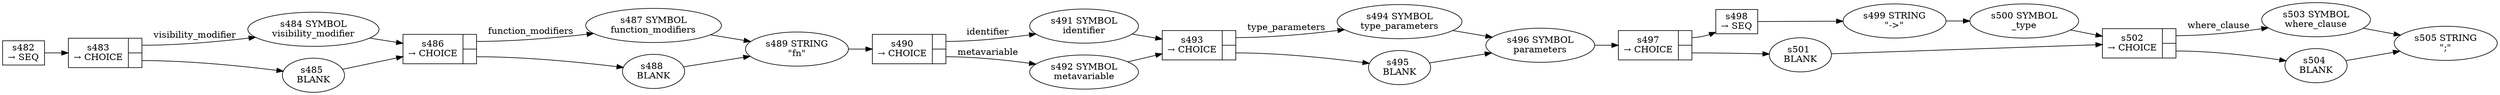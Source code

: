 
  digraph function_signature_item {
  
    rankdir=LR;
  
    s482 [label="s482\n&rarr; SEQ", shape=record, fixedsize=false, peripheries=1];
  s483 [label="{s483\n&rarr; CHOICE|{<p0>|<p1>}}", shape=record, fixedsize=false, peripheries=1];
  s484 [label="s484 SYMBOL\nvisibility_modifier" href="rust-grammar.json.visibility_modifier.dot.svg"];
  s483:p0 -> s484 [label="visibility_modifier"];
  s485 [label="s485 \nBLANK"];
  s483:p1 -> s485 [label=""];
  s482 -> s483 [];
  s486 [label="{s486\n&rarr; CHOICE|{<p0>|<p1>}}", shape=record, fixedsize=false, peripheries=1];
  s487 [label="s487 SYMBOL\nfunction_modifiers" href="rust-grammar.json.function_modifiers.dot.svg"];
  s486:p0 -> s487 [label="function_modifiers"];
  s488 [label="s488 \nBLANK"];
  s486:p1 -> s488 [label=""];
  s484 -> s486 [];
  s485 -> s486 [];
  s489 [label="s489 STRING\n\"fn\""];
  s487 -> s489 [];
  s488 -> s489 [];
  s490 [label="{s490\n&rarr; CHOICE|{<p0>|<p1>}}", shape=record, fixedsize=false, peripheries=1];
  s491 [label="s491 SYMBOL\nidentifier" href="rust-grammar.json.identifier.dot.svg"];
  s490:p0 -> s491 [label="identifier"];
  s492 [label="s492 SYMBOL\nmetavariable" href="rust-grammar.json.metavariable.dot.svg"];
  s490:p1 -> s492 [label="metavariable"];
  s489 -> s490 [];
  s493 [label="{s493\n&rarr; CHOICE|{<p0>|<p1>}}", shape=record, fixedsize=false, peripheries=1];
  s494 [label="s494 SYMBOL\ntype_parameters" href="rust-grammar.json.type_parameters.dot.svg"];
  s493:p0 -> s494 [label="type_parameters"];
  s495 [label="s495 \nBLANK"];
  s493:p1 -> s495 [label=""];
  s491 -> s493 [];
  s492 -> s493 [];
  s496 [label="s496 SYMBOL\nparameters" href="rust-grammar.json.parameters.dot.svg"];
  s494 -> s496 [];
  s495 -> s496 [];
  s497 [label="{s497\n&rarr; CHOICE|{<p0>|<p1>}}", shape=record, fixedsize=false, peripheries=1];
  s498 [label="s498\n&rarr; SEQ", shape=record, fixedsize=false, peripheries=1];
  s499 [label="s499 STRING\n\"->\""];
  s498 -> s499 [];
  s500 [label="s500 SYMBOL\n_type" href="rust-grammar.json._type.dot.svg"];
  s499 -> s500 [];
  s497:p0 -> s498 [label=""];
  s501 [label="s501 \nBLANK"];
  s497:p1 -> s501 [label=""];
  s496 -> s497 [];
  s502 [label="{s502\n&rarr; CHOICE|{<p0>|<p1>}}", shape=record, fixedsize=false, peripheries=1];
  s503 [label="s503 SYMBOL\nwhere_clause" href="rust-grammar.json.where_clause.dot.svg"];
  s502:p0 -> s503 [label="where_clause"];
  s504 [label="s504 \nBLANK"];
  s502:p1 -> s504 [label=""];
  s500 -> s502 [];
  s501 -> s502 [];
  s505 [label="s505 STRING\n\";\""];
  s503 -> s505 [];
  s504 -> s505 [];
  
  }
  